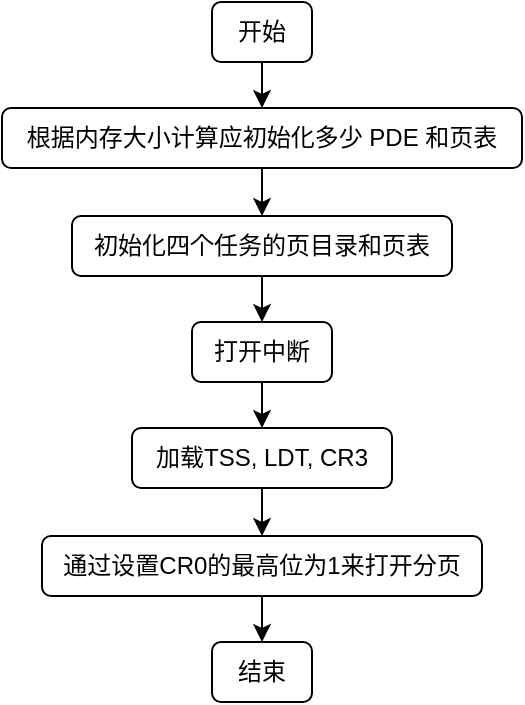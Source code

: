 <mxfile scale="5" border="0">
    <diagram id="FA5ro3ld40a73iIA0jBC" name="第 1 页">
        <mxGraphModel dx="576" dy="433" grid="1" gridSize="10" guides="1" tooltips="1" connect="1" arrows="1" fold="1" page="1" pageScale="1" pageWidth="827" pageHeight="1169" math="0" shadow="0">
            <root>
                <mxCell id="0"/>
                <mxCell id="1" parent="0"/>
                <mxCell id="4" value="" style="edgeStyle=none;html=1;fontFamily=Helvetica;labelBackgroundColor=default;" parent="1" source="2" target="3" edge="1">
                    <mxGeometry relative="1" as="geometry"/>
                </mxCell>
                <mxCell id="2" value="&lt;font&gt;开始&lt;/font&gt;" style="rounded=1;whiteSpace=wrap;html=1;fontFamily=Helvetica;labelBackgroundColor=default;" parent="1" vertex="1">
                    <mxGeometry x="105" y="65" width="50" height="30" as="geometry"/>
                </mxCell>
                <mxCell id="6" value="" style="edgeStyle=none;html=1;labelBackgroundColor=default;fontFamily=Helvetica;fontSize=12;" parent="1" source="3" target="5" edge="1">
                    <mxGeometry relative="1" as="geometry"/>
                </mxCell>
                <mxCell id="3" value="&lt;font style=&quot;font-size: 12px;&quot;&gt;&lt;span style=&quot;&quot;&gt;根据内存大小计算应初始化多&lt;/span&gt;&lt;span style=&quot;&quot;&gt;少 PDE 和页表&lt;/span&gt;&lt;/font&gt;" style="rounded=1;whiteSpace=wrap;html=1;fontFamily=Helvetica;labelBackgroundColor=default;align=center;fontStyle=0;horizontal=1;verticalAlign=middle;" parent="1" vertex="1">
                    <mxGeometry y="118" width="260" height="30" as="geometry"/>
                </mxCell>
                <mxCell id="8" value="" style="edgeStyle=none;html=1;labelBackgroundColor=default;fontFamily=Helvetica;fontSize=12;" parent="1" source="5" target="7" edge="1">
                    <mxGeometry relative="1" as="geometry"/>
                </mxCell>
                <mxCell id="5" value="初始化四个任务的页目录和页表" style="whiteSpace=wrap;html=1;fontFamily=Helvetica;rounded=1;labelBackgroundColor=default;fontStyle=0;" parent="1" vertex="1">
                    <mxGeometry x="35" y="172" width="190" height="30" as="geometry"/>
                </mxCell>
                <mxCell id="10" value="" style="edgeStyle=none;html=1;labelBackgroundColor=default;fontFamily=Helvetica;fontSize=12;" parent="1" source="7" target="9" edge="1">
                    <mxGeometry relative="1" as="geometry"/>
                </mxCell>
                <mxCell id="7" value="打开中断" style="whiteSpace=wrap;html=1;fontFamily=Helvetica;rounded=1;labelBackgroundColor=default;fontStyle=0;" parent="1" vertex="1">
                    <mxGeometry x="95" y="225" width="70" height="30" as="geometry"/>
                </mxCell>
                <mxCell id="12" value="" style="edgeStyle=none;html=1;labelBackgroundColor=default;fontFamily=Helvetica;fontSize=12;" parent="1" source="9" target="11" edge="1">
                    <mxGeometry relative="1" as="geometry"/>
                </mxCell>
                <mxCell id="9" value="加载TSS, LDT, CR3" style="whiteSpace=wrap;html=1;fontFamily=Helvetica;rounded=1;labelBackgroundColor=default;fontStyle=0;" parent="1" vertex="1">
                    <mxGeometry x="65" y="278" width="130" height="30" as="geometry"/>
                </mxCell>
                <mxCell id="14" value="" style="edgeStyle=none;html=1;labelBackgroundColor=default;fontFamily=Helvetica;fontSize=12;" parent="1" source="11" target="13" edge="1">
                    <mxGeometry relative="1" as="geometry"/>
                </mxCell>
                <mxCell id="11" value="通过设置CR0的最高位为1来打开分页" style="whiteSpace=wrap;html=1;fontFamily=Helvetica;rounded=1;labelBackgroundColor=default;fontStyle=0;" parent="1" vertex="1">
                    <mxGeometry x="20" y="332" width="220" height="30" as="geometry"/>
                </mxCell>
                <mxCell id="13" value="结束" style="rounded=1;whiteSpace=wrap;html=1;labelBackgroundColor=default;fontFamily=Helvetica;fontSize=12;" parent="1" vertex="1">
                    <mxGeometry x="105" y="385" width="50" height="30" as="geometry"/>
                </mxCell>
            </root>
        </mxGraphModel>
    </diagram>
</mxfile>